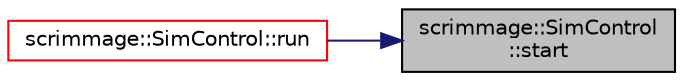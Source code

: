 digraph "scrimmage::SimControl::start"
{
 // LATEX_PDF_SIZE
  edge [fontname="Helvetica",fontsize="10",labelfontname="Helvetica",labelfontsize="10"];
  node [fontname="Helvetica",fontsize="10",shape=record];
  rankdir="RL";
  Node1 [label="scrimmage::SimControl\l::start",height=0.2,width=0.4,color="black", fillcolor="grey75", style="filled", fontcolor="black",tooltip="Starts the mission by generating entities and setting up logging."];
  Node1 -> Node2 [dir="back",color="midnightblue",fontsize="10",style="solid",fontname="Helvetica"];
  Node2 [label="scrimmage::SimControl::run",height=0.2,width=0.4,color="red", fillcolor="white", style="filled",URL="$classscrimmage_1_1SimControl.html#ad39e6609b7da388cd2f2004c3517ddc4",tooltip="Runs the scrimmage simulation in the current thread."];
}
